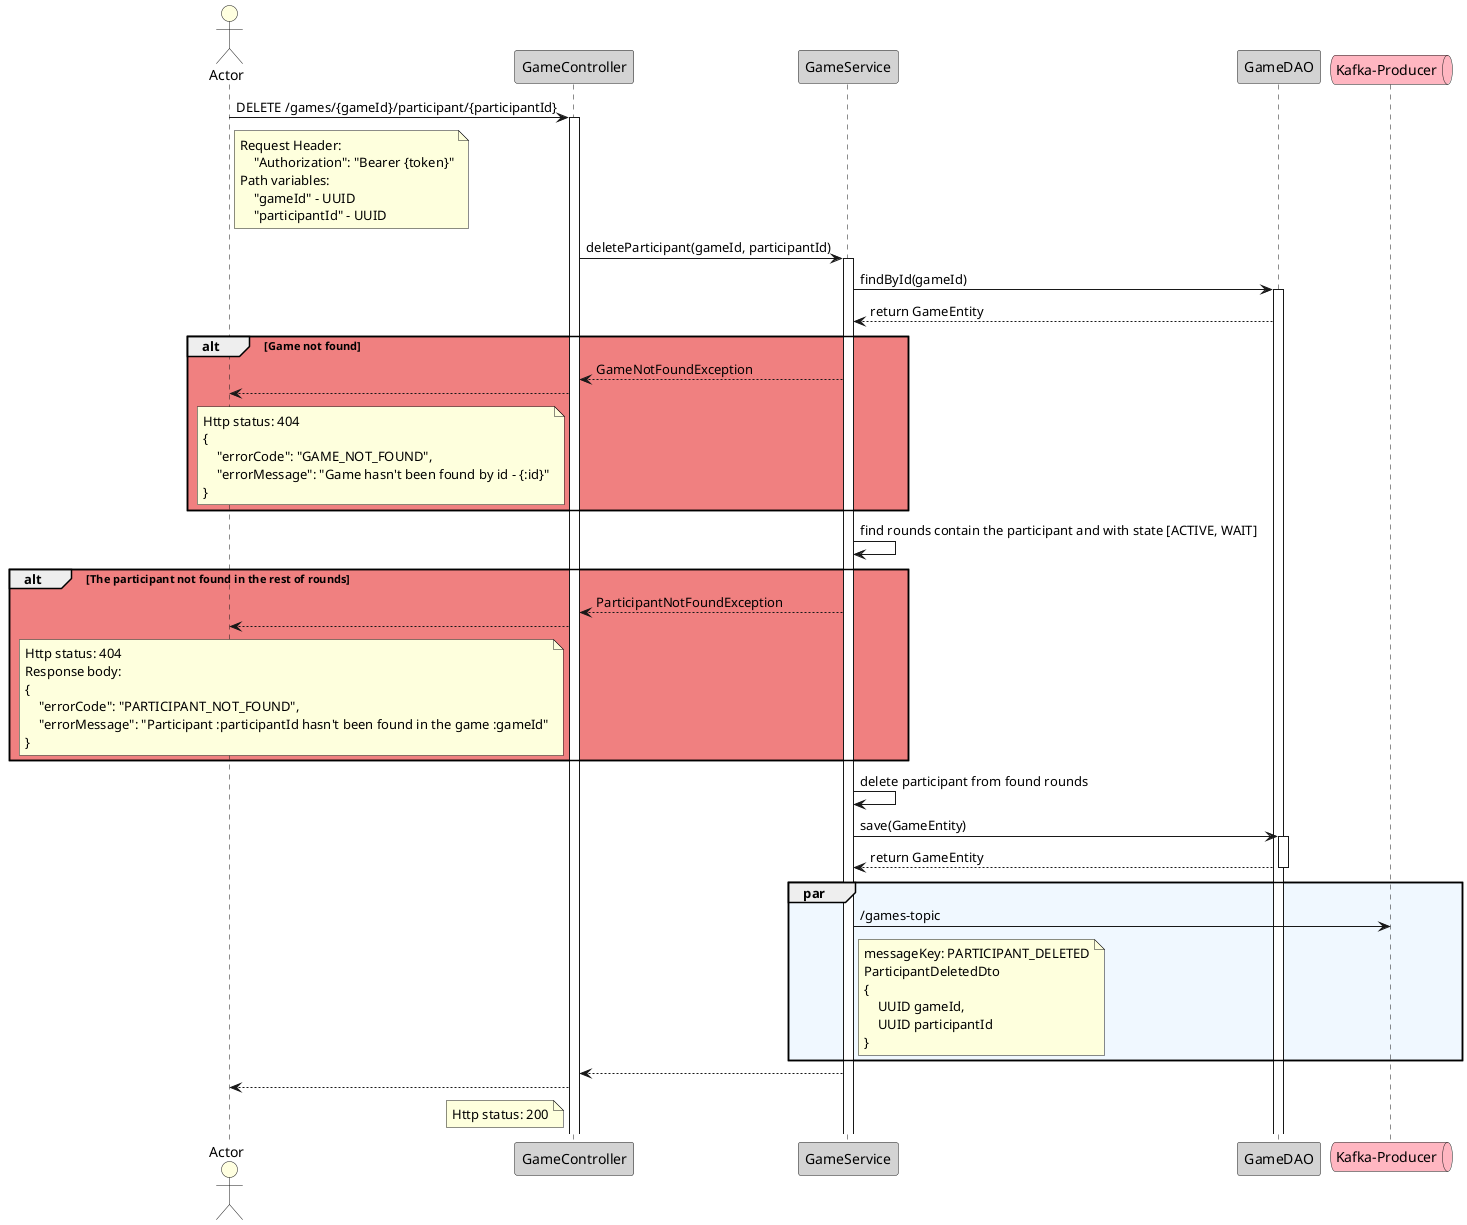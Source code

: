 @startuml

actor "Actor" as a #LightYellow
participant "GameController" as controller #LightGray
participant "GameService" as service #LightGray
participant "GameDAO" as dao #LightGray
queue "Kafka-Producer" as kafkaProducer #LightPink

a -> controller: DELETE /games/{gameId}/participant/{participantId}
note right a
Request Header:
    "Authorization": "Bearer {token}"
Path variables:
    "gameId" - UUID
    "participantId" - UUID
end note
activate controller

controller -> service: deleteParticipant(gameId, participantId)
activate service
service -> dao: findById(gameId)
activate dao
dao --> service: return GameEntity

alt #LightCoral Game not found
    service --> controller: GameNotFoundException
    controller --> a
    note left controller
    Http status: 404
    {
        "errorCode": "GAME_NOT_FOUND",
        "errorMessage": "Game hasn't been found by id - {:id}"
    }
    end note
end

service -> service: find rounds contain the participant and with state [ACTIVE, WAIT]
alt #LightCoral The participant not found in the rest of rounds
    service --> controller: ParticipantNotFoundException
    controller --> a
    note left controller
    Http status: 404
    Response body:
    {
        "errorCode": "PARTICIPANT_NOT_FOUND",
        "errorMessage": "Participant :participantId hasn't been found in the game :gameId"
    }
    end note
end

service -> service: delete participant from found rounds
service -> dao: save(GameEntity)
activate dao
dao --> service: return GameEntity
deactivate dao

par #AliceBlue
    service -> kafkaProducer: /games-topic
    note right service
    messageKey: PARTICIPANT_DELETED
    ParticipantDeletedDto
    {
        UUID gameId,
        UUID participantId
    }
    end note
end

service --> controller
controller --> a
note left controller
Http status: 200
end note

@enduml
